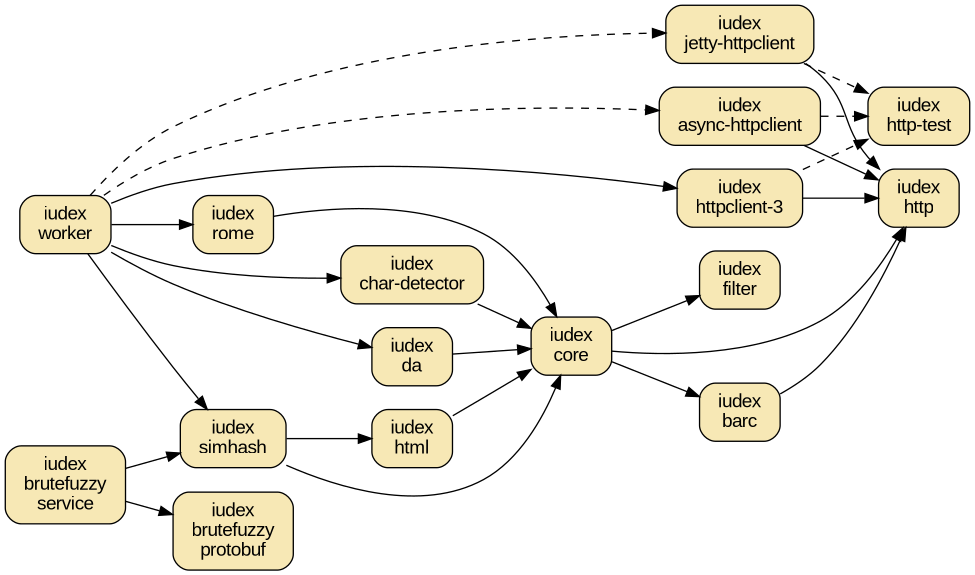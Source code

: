 digraph "iudex-gems" {
  rankdir=LR;
  size="6.5,4.5";
  bgcolor="transparent";
  node [ shape=box, style="filled,rounded", fillcolor="#f7e8b5",
         fontname="Arial",  margin="0.2,0.1" ];

  barc        [ label=<iudex<br/>barc>, target=_parent, URL="../barc.html" ];
  char_detect [ label=<iudex<br/>char-detector> ];
  core        [ label=<iudex<br/>core> ];
  da          [ label=<iudex<br/>da>, target=_parent, URL="../da/index.html" ]
  filter      [ label=<iudex<br/>filter> ];
  html        [ label=<iudex<br/>html> ];
  rome        [ label=<iudex<br/>rome> ];
  simhash     [ label=<iudex<br/>simhash> ];
  worker      [ label=<iudex<br/>worker> ];
  bf_protobuf [ label=<iudex<br/>brutefuzzy<br/>protobuf> ];
  bf_service  [ label=<iudex<br/>brutefuzzy<br/>service> ];

  http             [ label=<iudex<br/>http>, target=_parent, URL="../http/index.html" ];
  httpclient_3     [ label=<iudex<br/>httpclient-3> ];
  jetty_httpclient [ label=<iudex<br/>jetty-httpclient<br/>> ];
  async_httpclient [ label=<iudex<br/>async-httpclient<br/>> ];
  http_test        [ label=<iudex<br/>http-test> ];

  httpclient_3     -> http [ weight=2 ];
  httpclient_3     -> http_test [ style=dashed ];
  jetty_httpclient -> http;
  jetty_httpclient -> http_test [ style=dashed ];

  async_httpclient -> http;
  async_httpclient -> http_test [ style=dashed ];

  barc        -> http
  char_detect -> core
  core        -> barc
  core        -> filter
  core        -> http [ weight=2 ];
  da          -> core
  html        -> core
  rome        -> core
  simhash     -> core
  simhash     -> html
#  worker      -> barc
  worker      -> char_detect
  worker      -> da
#  worker      -> html
  worker      -> httpclient_3
  worker      -> jetty_httpclient [ style=dashed ];
  worker      -> async_httpclient [ style=dashed ];
  worker      -> rome
  worker      -> simhash
#  worker      -> core

  bf_service  -> simhash
  bf_service  -> bf_protobuf

#  char_detect -> filter
#  core        -> simhash
#  da          -> filter
#  html        -> filter
#  simhash     -> filter
#  worker      -> core

#  sitemap [ style="rounded,dashed" ];
#  sitemap [ target=_parent, URL="../sitemap.html" ];
#  sitemap -> core

#  publisher [ style="rounded,dashed" ];
#  publisher -> da
#  publisher -> barc
}
